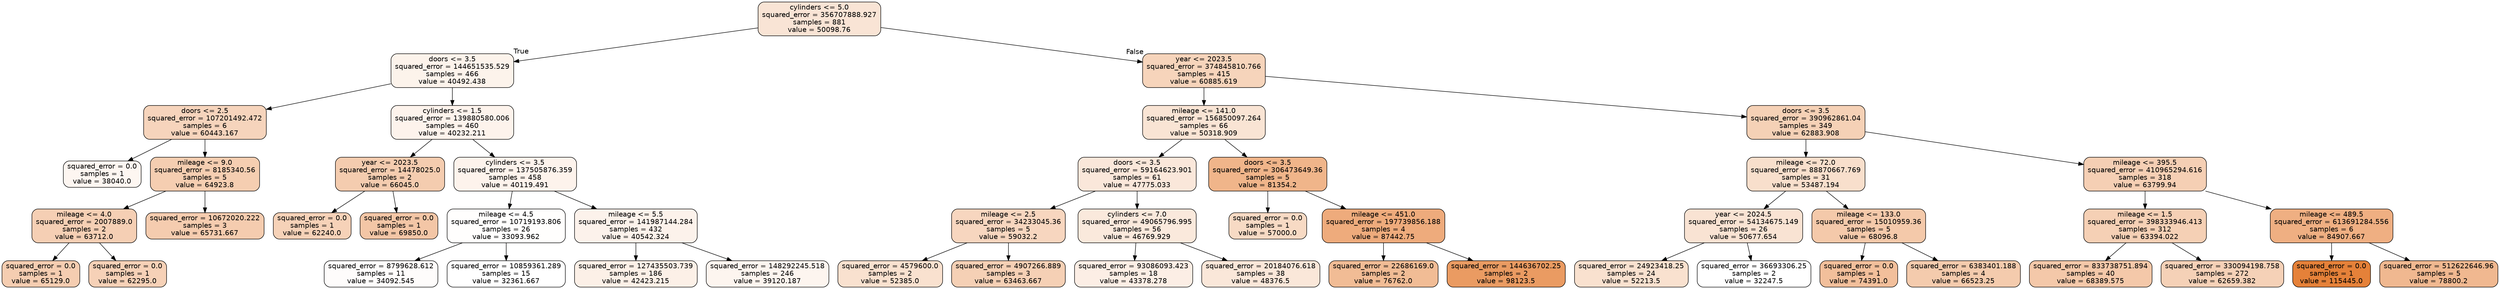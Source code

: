 digraph Tree {
node [shape=box, style="filled, rounded", color="black", fontname="helvetica"] ;
edge [fontname="helvetica"] ;
0 [label="cylinders <= 5.0\nsquared_error = 356707888.927\nsamples = 881\nvalue = 50098.76", fillcolor="#f9e4d5"] ;
1 [label="doors <= 3.5\nsquared_error = 144651535.529\nsamples = 466\nvalue = 40492.438", fillcolor="#fcf3eb"] ;
0 -> 1 [labeldistance=2.5, labelangle=45, headlabel="True"] ;
2 [label="doors <= 2.5\nsquared_error = 107201492.472\nsamples = 6\nvalue = 60443.167", fillcolor="#f6d4bc"] ;
1 -> 2 ;
3 [label="squared_error = 0.0\nsamples = 1\nvalue = 38040.0", fillcolor="#fdf6f1"] ;
2 -> 3 ;
4 [label="mileage <= 9.0\nsquared_error = 8185340.56\nsamples = 5\nvalue = 64923.8", fillcolor="#f5ceb1"] ;
2 -> 4 ;
5 [label="mileage <= 4.0\nsquared_error = 2007889.0\nsamples = 2\nvalue = 63712.0", fillcolor="#f5cfb4"] ;
4 -> 5 ;
6 [label="squared_error = 0.0\nsamples = 1\nvalue = 65129.0", fillcolor="#f5cdb1"] ;
5 -> 6 ;
7 [label="squared_error = 0.0\nsamples = 1\nvalue = 62295.0", fillcolor="#f6d1b7"] ;
5 -> 7 ;
8 [label="squared_error = 10672020.222\nsamples = 3\nvalue = 65731.667", fillcolor="#f5ccaf"] ;
4 -> 8 ;
9 [label="cylinders <= 1.5\nsquared_error = 139880580.006\nsamples = 460\nvalue = 40232.211", fillcolor="#fdf3ec"] ;
1 -> 9 ;
10 [label="year <= 2023.5\nsquared_error = 14478025.0\nsamples = 2\nvalue = 66045.0", fillcolor="#f4ccaf"] ;
9 -> 10 ;
11 [label="squared_error = 0.0\nsamples = 1\nvalue = 62240.0", fillcolor="#f6d2b8"] ;
10 -> 11 ;
12 [label="squared_error = 0.0\nsamples = 1\nvalue = 69850.0", fillcolor="#f3c6a6"] ;
10 -> 12 ;
13 [label="cylinders <= 3.5\nsquared_error = 137505876.359\nsamples = 458\nvalue = 40119.491", fillcolor="#fdf3ec"] ;
9 -> 13 ;
14 [label="mileage <= 4.5\nsquared_error = 10719193.806\nsamples = 26\nvalue = 33093.962", fillcolor="#fffefd"] ;
13 -> 14 ;
15 [label="squared_error = 8799628.612\nsamples = 11\nvalue = 34092.545", fillcolor="#fefcfb"] ;
14 -> 15 ;
16 [label="squared_error = 10859361.289\nsamples = 15\nvalue = 32361.667", fillcolor="#ffffff"] ;
14 -> 16 ;
17 [label="mileage <= 5.5\nsquared_error = 141987144.284\nsamples = 432\nvalue = 40542.324", fillcolor="#fcf2eb"] ;
13 -> 17 ;
18 [label="squared_error = 127435503.739\nsamples = 186\nvalue = 42423.215", fillcolor="#fcf0e7"] ;
17 -> 18 ;
19 [label="squared_error = 148292245.518\nsamples = 246\nvalue = 39120.187", fillcolor="#fdf5ef"] ;
17 -> 19 ;
20 [label="year <= 2023.5\nsquared_error = 374845810.766\nsamples = 415\nvalue = 60885.619", fillcolor="#f6d4bb"] ;
0 -> 20 [labeldistance=2.5, labelangle=-45, headlabel="False"] ;
21 [label="mileage <= 141.0\nsquared_error = 156850097.264\nsamples = 66\nvalue = 50318.909", fillcolor="#f9e4d4"] ;
20 -> 21 ;
22 [label="doors <= 3.5\nsquared_error = 59164623.901\nsamples = 61\nvalue = 47775.033", fillcolor="#fae7da"] ;
21 -> 22 ;
23 [label="mileage <= 2.5\nsquared_error = 34233045.36\nsamples = 5\nvalue = 59032.2", fillcolor="#f7d6bf"] ;
22 -> 23 ;
24 [label="squared_error = 4579600.0\nsamples = 2\nvalue = 52385.0", fillcolor="#f9e1cf"] ;
23 -> 24 ;
25 [label="squared_error = 4907266.889\nsamples = 3\nvalue = 63463.667", fillcolor="#f5d0b5"] ;
23 -> 25 ;
26 [label="cylinders <= 7.0\nsquared_error = 49065796.995\nsamples = 56\nvalue = 46769.929", fillcolor="#fae9dc"] ;
22 -> 26 ;
27 [label="squared_error = 93086093.423\nsamples = 18\nvalue = 43378.278", fillcolor="#fceee5"] ;
26 -> 27 ;
28 [label="squared_error = 20184076.618\nsamples = 38\nvalue = 48376.5", fillcolor="#fae7d9"] ;
26 -> 28 ;
29 [label="doors <= 3.5\nsquared_error = 306473649.36\nsamples = 5\nvalue = 81354.2", fillcolor="#f0b58a"] ;
21 -> 29 ;
30 [label="squared_error = 0.0\nsamples = 1\nvalue = 57000.0", fillcolor="#f7dac4"] ;
29 -> 30 ;
31 [label="mileage <= 451.0\nsquared_error = 197739856.188\nsamples = 4\nvalue = 87442.75", fillcolor="#eeab7c"] ;
29 -> 31 ;
32 [label="squared_error = 22686169.0\nsamples = 2\nvalue = 76762.0", fillcolor="#f1bc95"] ;
31 -> 32 ;
33 [label="squared_error = 144636702.25\nsamples = 2\nvalue = 98123.5", fillcolor="#ea9b62"] ;
31 -> 33 ;
34 [label="doors <= 3.5\nsquared_error = 390962861.04\nsamples = 349\nvalue = 62883.908", fillcolor="#f5d1b6"] ;
20 -> 34 ;
35 [label="mileage <= 72.0\nsquared_error = 88870667.769\nsamples = 31\nvalue = 53487.194", fillcolor="#f8dfcc"] ;
34 -> 35 ;
36 [label="year <= 2024.5\nsquared_error = 54134675.149\nsamples = 26\nvalue = 50677.654", fillcolor="#f9e3d3"] ;
35 -> 36 ;
37 [label="squared_error = 24923418.25\nsamples = 24\nvalue = 52213.5", fillcolor="#f9e1cf"] ;
36 -> 37 ;
38 [label="squared_error = 36693306.25\nsamples = 2\nvalue = 32247.5", fillcolor="#ffffff"] ;
36 -> 38 ;
39 [label="mileage <= 133.0\nsquared_error = 15010959.36\nsamples = 5\nvalue = 68096.8", fillcolor="#f4c9aa"] ;
35 -> 39 ;
40 [label="squared_error = 0.0\nsamples = 1\nvalue = 74391.0", fillcolor="#f2bf9b"] ;
39 -> 40 ;
41 [label="squared_error = 6383401.188\nsamples = 4\nvalue = 66523.25", fillcolor="#f4cbad"] ;
39 -> 41 ;
42 [label="mileage <= 395.5\nsquared_error = 410965294.616\nsamples = 318\nvalue = 63799.94", fillcolor="#f5cfb4"] ;
34 -> 42 ;
43 [label="mileage <= 1.5\nsquared_error = 398333946.413\nsamples = 312\nvalue = 63394.022", fillcolor="#f5d0b5"] ;
42 -> 43 ;
44 [label="squared_error = 833738751.894\nsamples = 40\nvalue = 68389.575", fillcolor="#f4c8a9"] ;
43 -> 44 ;
45 [label="squared_error = 330094198.758\nsamples = 272\nvalue = 62659.382", fillcolor="#f5d1b7"] ;
43 -> 45 ;
46 [label="mileage <= 489.5\nsquared_error = 613691284.556\nsamples = 6\nvalue = 84907.667", fillcolor="#efaf82"] ;
42 -> 46 ;
47 [label="squared_error = 0.0\nsamples = 1\nvalue = 115445.0", fillcolor="#e58139"] ;
46 -> 47 ;
48 [label="squared_error = 512622646.96\nsamples = 5\nvalue = 78800.2", fillcolor="#f0b890"] ;
46 -> 48 ;
}